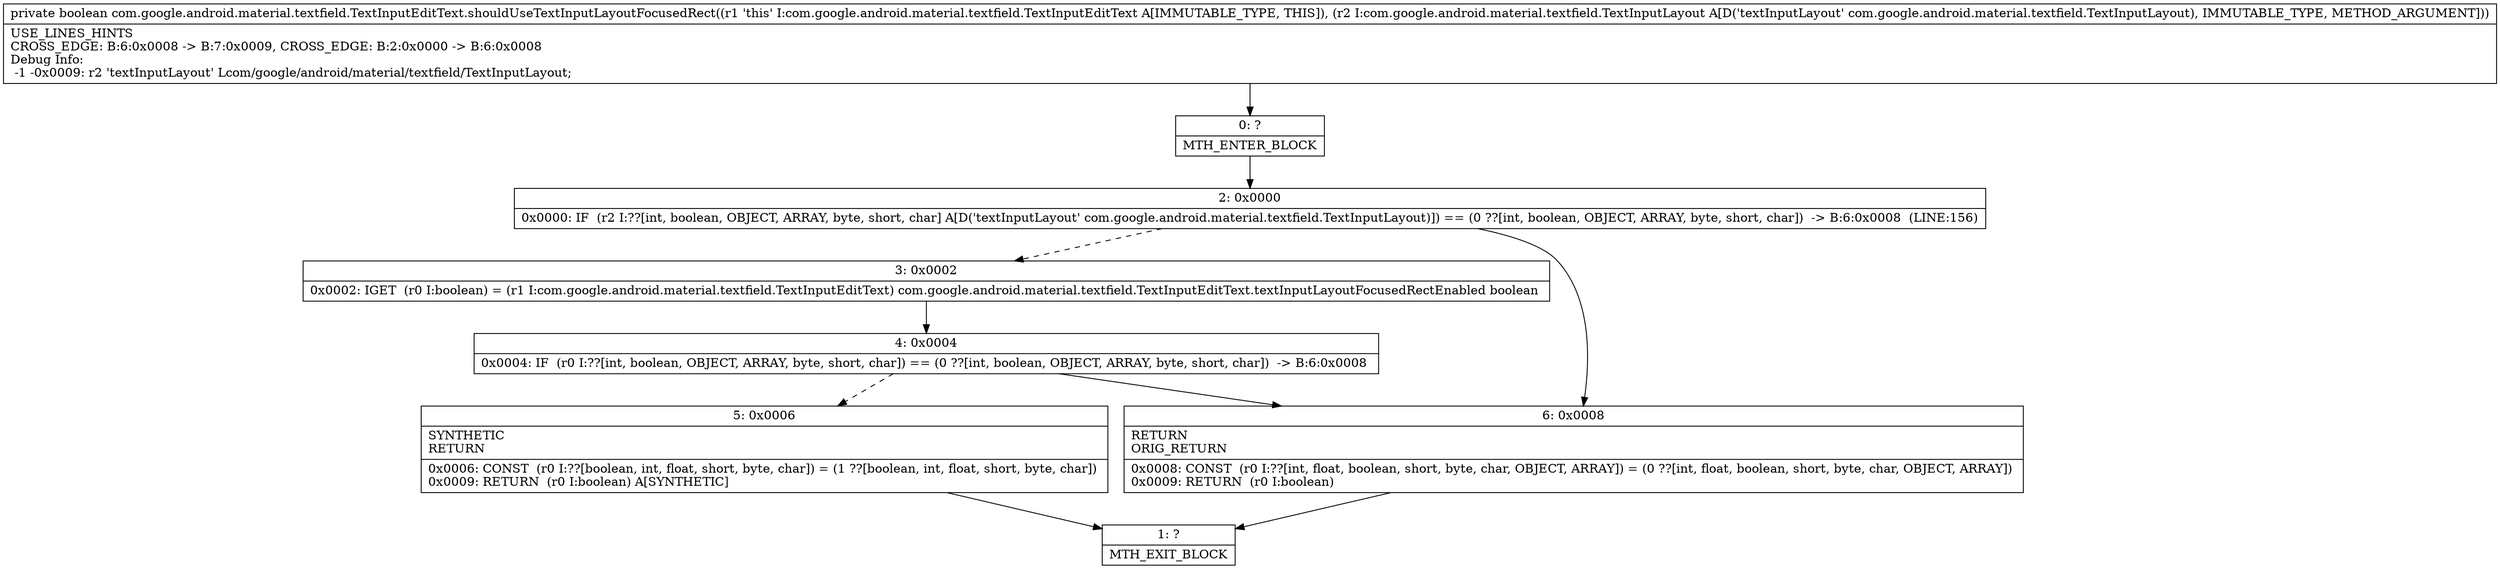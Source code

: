 digraph "CFG forcom.google.android.material.textfield.TextInputEditText.shouldUseTextInputLayoutFocusedRect(Lcom\/google\/android\/material\/textfield\/TextInputLayout;)Z" {
Node_0 [shape=record,label="{0\:\ ?|MTH_ENTER_BLOCK\l}"];
Node_2 [shape=record,label="{2\:\ 0x0000|0x0000: IF  (r2 I:??[int, boolean, OBJECT, ARRAY, byte, short, char] A[D('textInputLayout' com.google.android.material.textfield.TextInputLayout)]) == (0 ??[int, boolean, OBJECT, ARRAY, byte, short, char])  \-\> B:6:0x0008  (LINE:156)\l}"];
Node_3 [shape=record,label="{3\:\ 0x0002|0x0002: IGET  (r0 I:boolean) = (r1 I:com.google.android.material.textfield.TextInputEditText) com.google.android.material.textfield.TextInputEditText.textInputLayoutFocusedRectEnabled boolean \l}"];
Node_4 [shape=record,label="{4\:\ 0x0004|0x0004: IF  (r0 I:??[int, boolean, OBJECT, ARRAY, byte, short, char]) == (0 ??[int, boolean, OBJECT, ARRAY, byte, short, char])  \-\> B:6:0x0008 \l}"];
Node_5 [shape=record,label="{5\:\ 0x0006|SYNTHETIC\lRETURN\l|0x0006: CONST  (r0 I:??[boolean, int, float, short, byte, char]) = (1 ??[boolean, int, float, short, byte, char]) \l0x0009: RETURN  (r0 I:boolean) A[SYNTHETIC]\l}"];
Node_1 [shape=record,label="{1\:\ ?|MTH_EXIT_BLOCK\l}"];
Node_6 [shape=record,label="{6\:\ 0x0008|RETURN\lORIG_RETURN\l|0x0008: CONST  (r0 I:??[int, float, boolean, short, byte, char, OBJECT, ARRAY]) = (0 ??[int, float, boolean, short, byte, char, OBJECT, ARRAY]) \l0x0009: RETURN  (r0 I:boolean) \l}"];
MethodNode[shape=record,label="{private boolean com.google.android.material.textfield.TextInputEditText.shouldUseTextInputLayoutFocusedRect((r1 'this' I:com.google.android.material.textfield.TextInputEditText A[IMMUTABLE_TYPE, THIS]), (r2 I:com.google.android.material.textfield.TextInputLayout A[D('textInputLayout' com.google.android.material.textfield.TextInputLayout), IMMUTABLE_TYPE, METHOD_ARGUMENT]))  | USE_LINES_HINTS\lCROSS_EDGE: B:6:0x0008 \-\> B:7:0x0009, CROSS_EDGE: B:2:0x0000 \-\> B:6:0x0008\lDebug Info:\l  \-1 \-0x0009: r2 'textInputLayout' Lcom\/google\/android\/material\/textfield\/TextInputLayout;\l}"];
MethodNode -> Node_0;Node_0 -> Node_2;
Node_2 -> Node_3[style=dashed];
Node_2 -> Node_6;
Node_3 -> Node_4;
Node_4 -> Node_5[style=dashed];
Node_4 -> Node_6;
Node_5 -> Node_1;
Node_6 -> Node_1;
}

